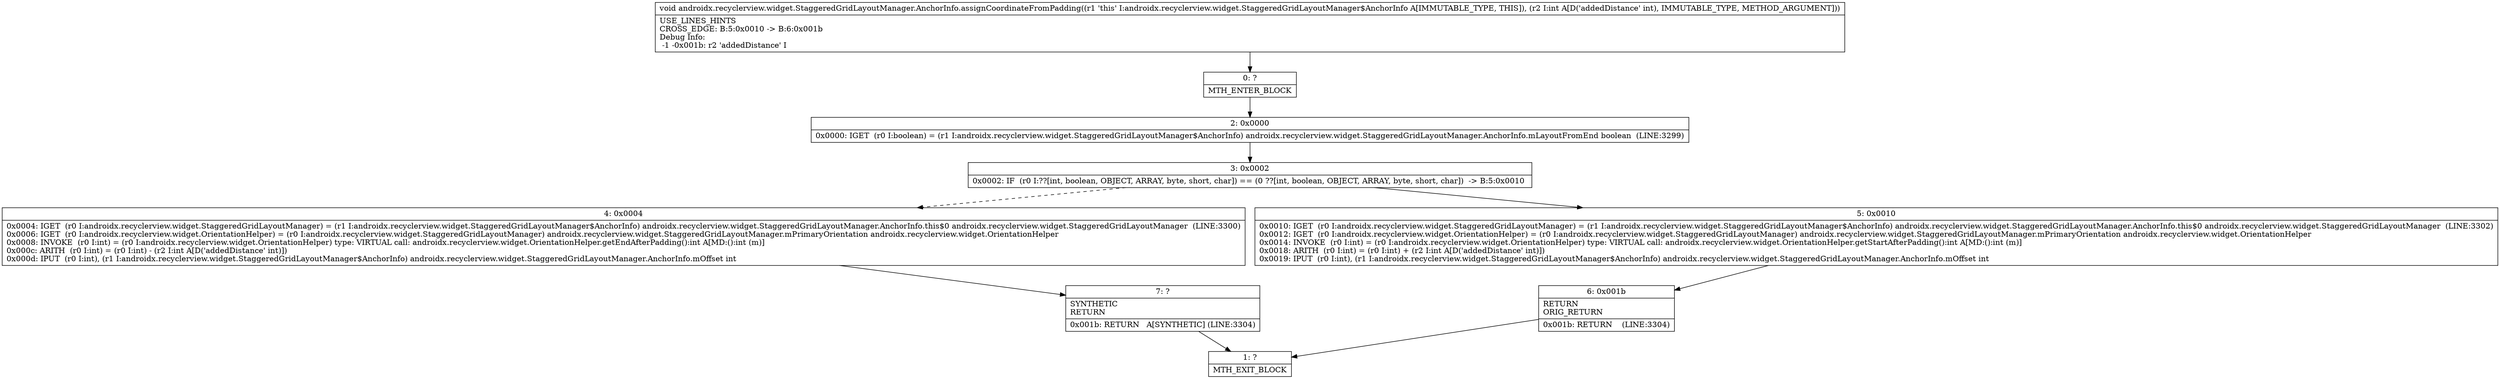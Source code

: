 digraph "CFG forandroidx.recyclerview.widget.StaggeredGridLayoutManager.AnchorInfo.assignCoordinateFromPadding(I)V" {
Node_0 [shape=record,label="{0\:\ ?|MTH_ENTER_BLOCK\l}"];
Node_2 [shape=record,label="{2\:\ 0x0000|0x0000: IGET  (r0 I:boolean) = (r1 I:androidx.recyclerview.widget.StaggeredGridLayoutManager$AnchorInfo) androidx.recyclerview.widget.StaggeredGridLayoutManager.AnchorInfo.mLayoutFromEnd boolean  (LINE:3299)\l}"];
Node_3 [shape=record,label="{3\:\ 0x0002|0x0002: IF  (r0 I:??[int, boolean, OBJECT, ARRAY, byte, short, char]) == (0 ??[int, boolean, OBJECT, ARRAY, byte, short, char])  \-\> B:5:0x0010 \l}"];
Node_4 [shape=record,label="{4\:\ 0x0004|0x0004: IGET  (r0 I:androidx.recyclerview.widget.StaggeredGridLayoutManager) = (r1 I:androidx.recyclerview.widget.StaggeredGridLayoutManager$AnchorInfo) androidx.recyclerview.widget.StaggeredGridLayoutManager.AnchorInfo.this$0 androidx.recyclerview.widget.StaggeredGridLayoutManager  (LINE:3300)\l0x0006: IGET  (r0 I:androidx.recyclerview.widget.OrientationHelper) = (r0 I:androidx.recyclerview.widget.StaggeredGridLayoutManager) androidx.recyclerview.widget.StaggeredGridLayoutManager.mPrimaryOrientation androidx.recyclerview.widget.OrientationHelper \l0x0008: INVOKE  (r0 I:int) = (r0 I:androidx.recyclerview.widget.OrientationHelper) type: VIRTUAL call: androidx.recyclerview.widget.OrientationHelper.getEndAfterPadding():int A[MD:():int (m)]\l0x000c: ARITH  (r0 I:int) = (r0 I:int) \- (r2 I:int A[D('addedDistance' int)]) \l0x000d: IPUT  (r0 I:int), (r1 I:androidx.recyclerview.widget.StaggeredGridLayoutManager$AnchorInfo) androidx.recyclerview.widget.StaggeredGridLayoutManager.AnchorInfo.mOffset int \l}"];
Node_7 [shape=record,label="{7\:\ ?|SYNTHETIC\lRETURN\l|0x001b: RETURN   A[SYNTHETIC] (LINE:3304)\l}"];
Node_1 [shape=record,label="{1\:\ ?|MTH_EXIT_BLOCK\l}"];
Node_5 [shape=record,label="{5\:\ 0x0010|0x0010: IGET  (r0 I:androidx.recyclerview.widget.StaggeredGridLayoutManager) = (r1 I:androidx.recyclerview.widget.StaggeredGridLayoutManager$AnchorInfo) androidx.recyclerview.widget.StaggeredGridLayoutManager.AnchorInfo.this$0 androidx.recyclerview.widget.StaggeredGridLayoutManager  (LINE:3302)\l0x0012: IGET  (r0 I:androidx.recyclerview.widget.OrientationHelper) = (r0 I:androidx.recyclerview.widget.StaggeredGridLayoutManager) androidx.recyclerview.widget.StaggeredGridLayoutManager.mPrimaryOrientation androidx.recyclerview.widget.OrientationHelper \l0x0014: INVOKE  (r0 I:int) = (r0 I:androidx.recyclerview.widget.OrientationHelper) type: VIRTUAL call: androidx.recyclerview.widget.OrientationHelper.getStartAfterPadding():int A[MD:():int (m)]\l0x0018: ARITH  (r0 I:int) = (r0 I:int) + (r2 I:int A[D('addedDistance' int)]) \l0x0019: IPUT  (r0 I:int), (r1 I:androidx.recyclerview.widget.StaggeredGridLayoutManager$AnchorInfo) androidx.recyclerview.widget.StaggeredGridLayoutManager.AnchorInfo.mOffset int \l}"];
Node_6 [shape=record,label="{6\:\ 0x001b|RETURN\lORIG_RETURN\l|0x001b: RETURN    (LINE:3304)\l}"];
MethodNode[shape=record,label="{void androidx.recyclerview.widget.StaggeredGridLayoutManager.AnchorInfo.assignCoordinateFromPadding((r1 'this' I:androidx.recyclerview.widget.StaggeredGridLayoutManager$AnchorInfo A[IMMUTABLE_TYPE, THIS]), (r2 I:int A[D('addedDistance' int), IMMUTABLE_TYPE, METHOD_ARGUMENT]))  | USE_LINES_HINTS\lCROSS_EDGE: B:5:0x0010 \-\> B:6:0x001b\lDebug Info:\l  \-1 \-0x001b: r2 'addedDistance' I\l}"];
MethodNode -> Node_0;Node_0 -> Node_2;
Node_2 -> Node_3;
Node_3 -> Node_4[style=dashed];
Node_3 -> Node_5;
Node_4 -> Node_7;
Node_7 -> Node_1;
Node_5 -> Node_6;
Node_6 -> Node_1;
}


